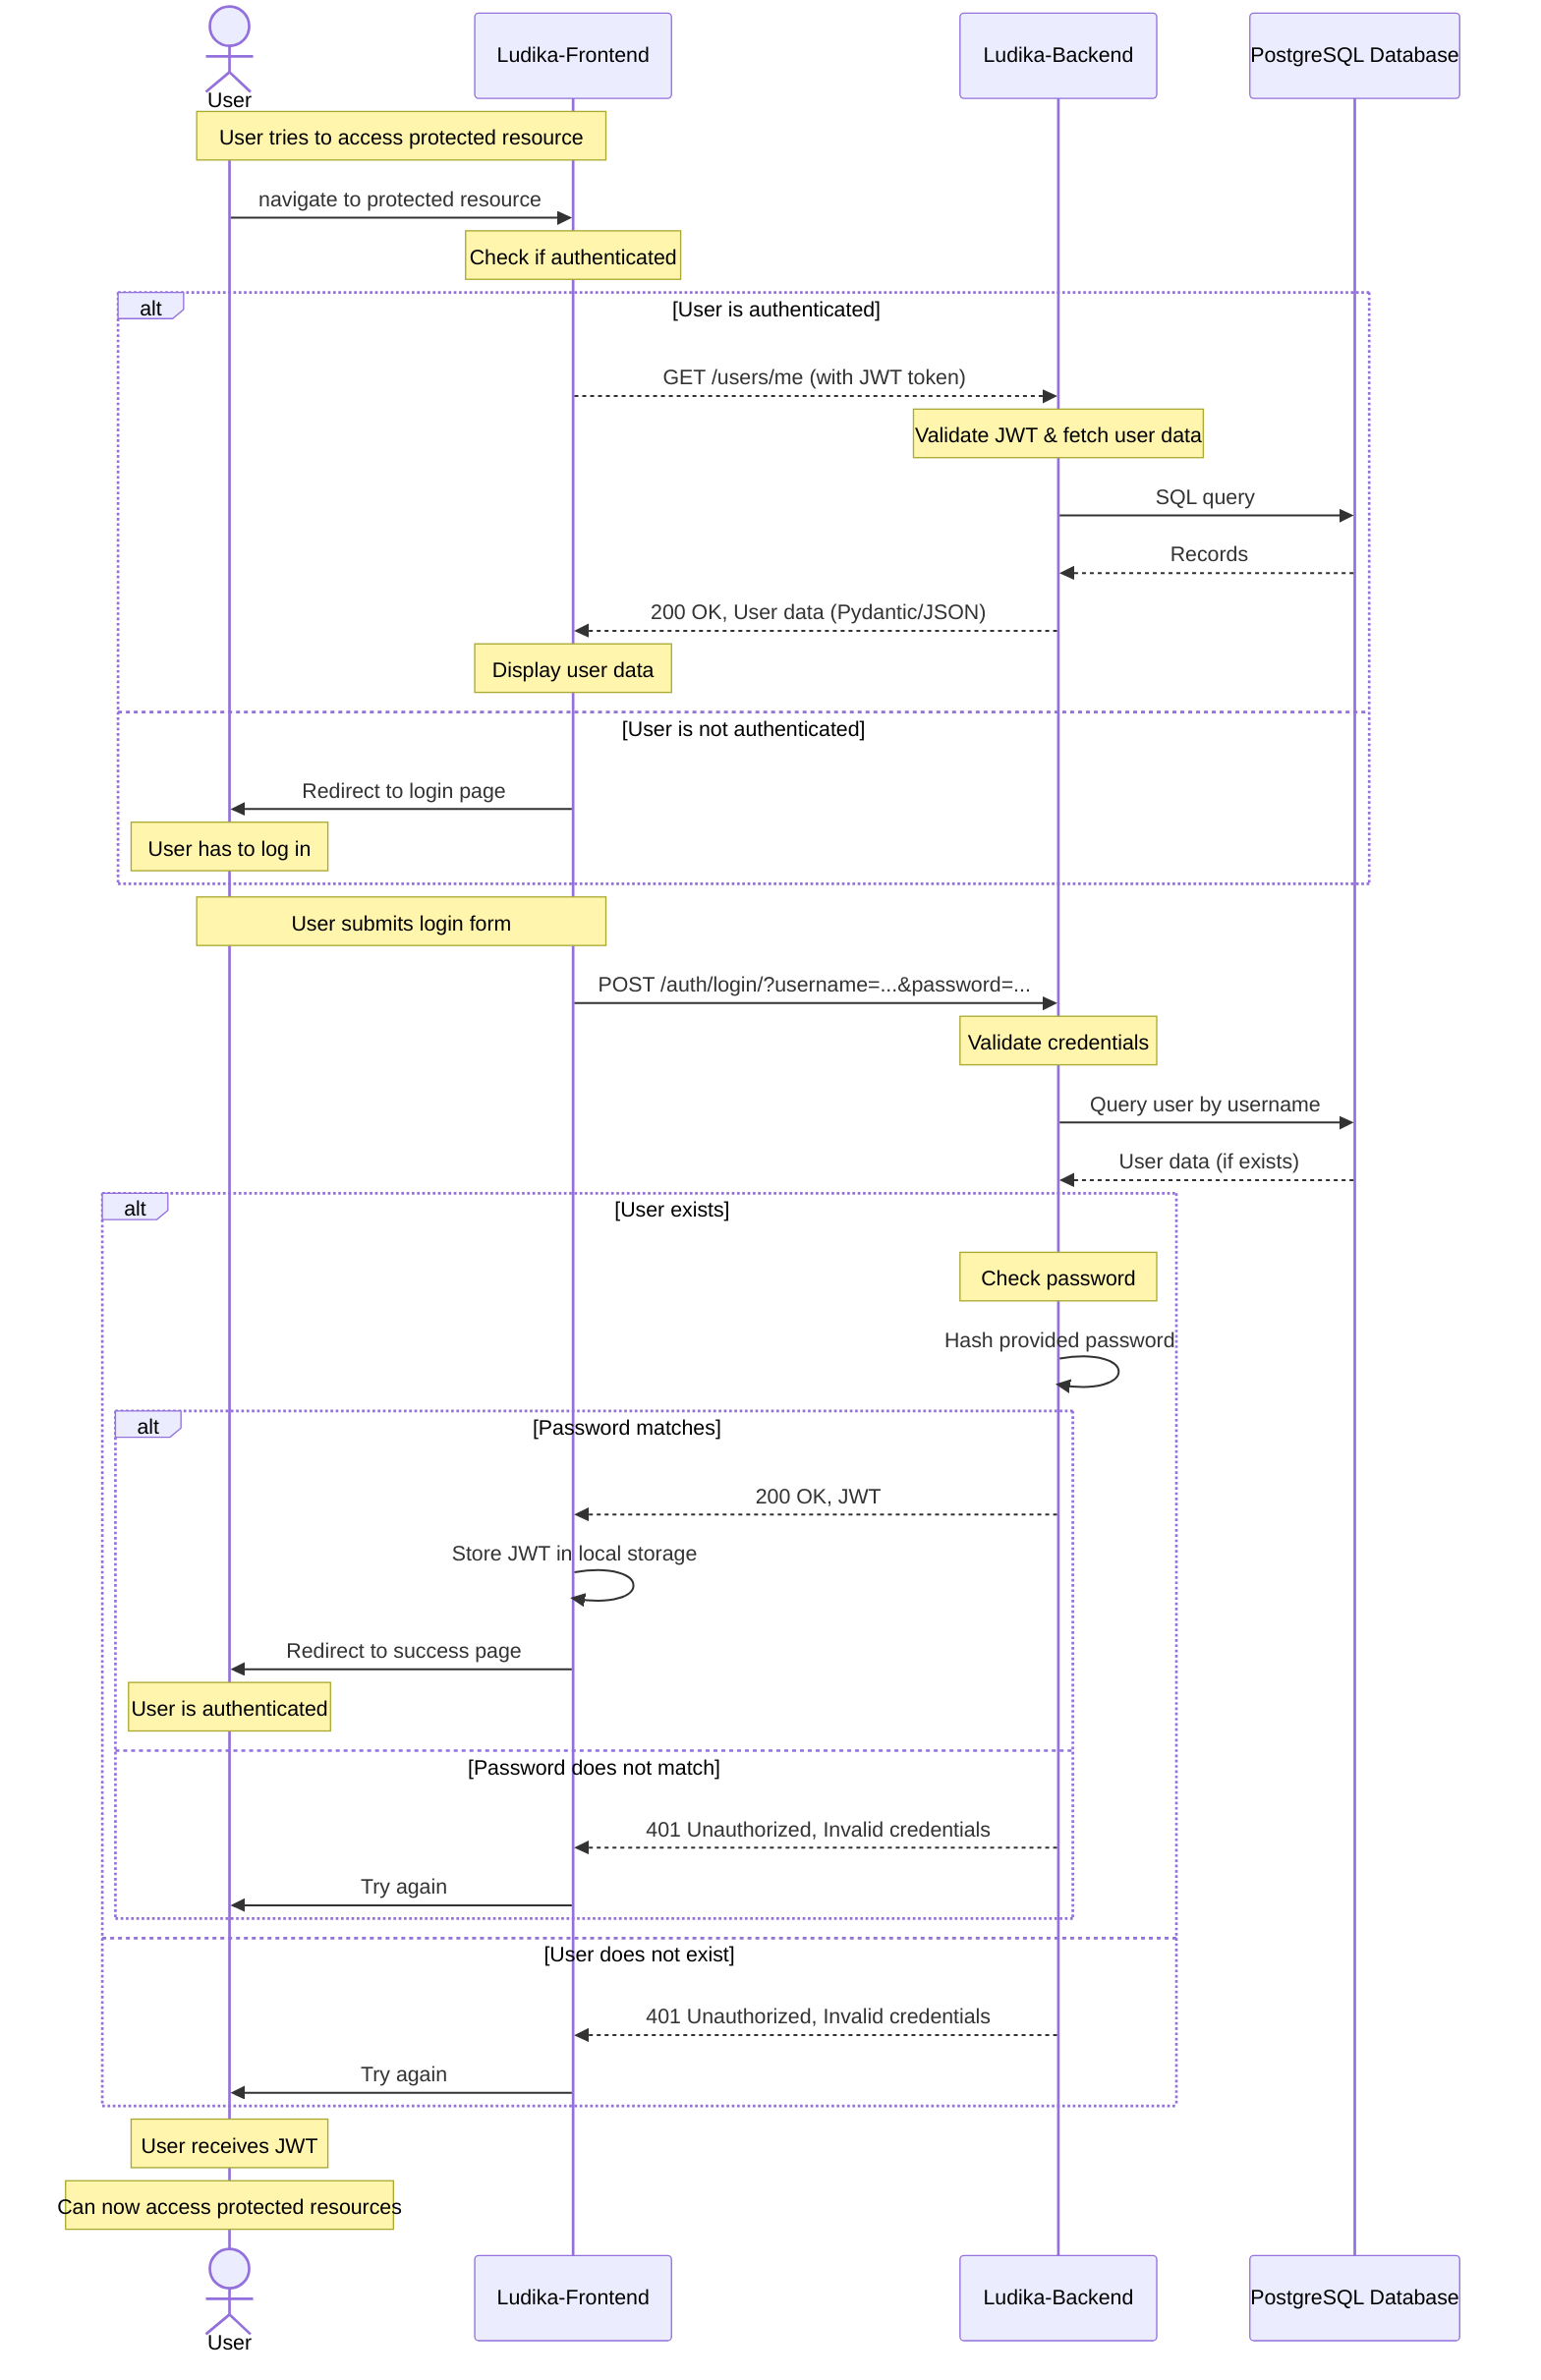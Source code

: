 sequenceDiagram
    actor User as User
    participant Client as Ludika-Frontend
    participant Server as Ludika-Backend
    participant DB as PostgreSQL Database


    Note over User, Client: User tries to access protected resource
    User->>Client: navigate to protected resource
    Note over Client: Check if authenticated
    alt User is authenticated
        Client-->>Server: GET /users/me (with JWT token)
        Note over Server: Validate JWT & fetch user data
        Server->>DB: SQL query
        DB-->>Server: Records
        Server-->>Client: 200 OK, User data (Pydantic/JSON)
        Note over Client: Display user data
    else User is not authenticated
        Client->>User: Redirect to login page
        Note over User: User has to log in
    end
    Note over User, Client: User submits login form
    Client->>Server: POST /auth/login/?username=...&password=...
    Note over Server: Validate credentials
    Server->>DB: Query user by username
    DB-->>Server: User data (if exists)
    alt User exists
        Note over Server: Check password
        Server->>Server: Hash provided password
        alt Password matches
            Server-->>Client: 200 OK, JWT
            Client->>Client: Store JWT in local storage
            Client->>User: Redirect to success page
            Note over User: User is authenticated
        else Password does not match
            Server-->>Client: 401 Unauthorized, Invalid credentials
            Client->>User: Try again
        end
    else User does not exist
        Server-->>Client: 401 Unauthorized, Invalid credentials
        Client->>User: Try again
    end
    Note over User: User receives JWT
    Note over User: Can now access protected resources